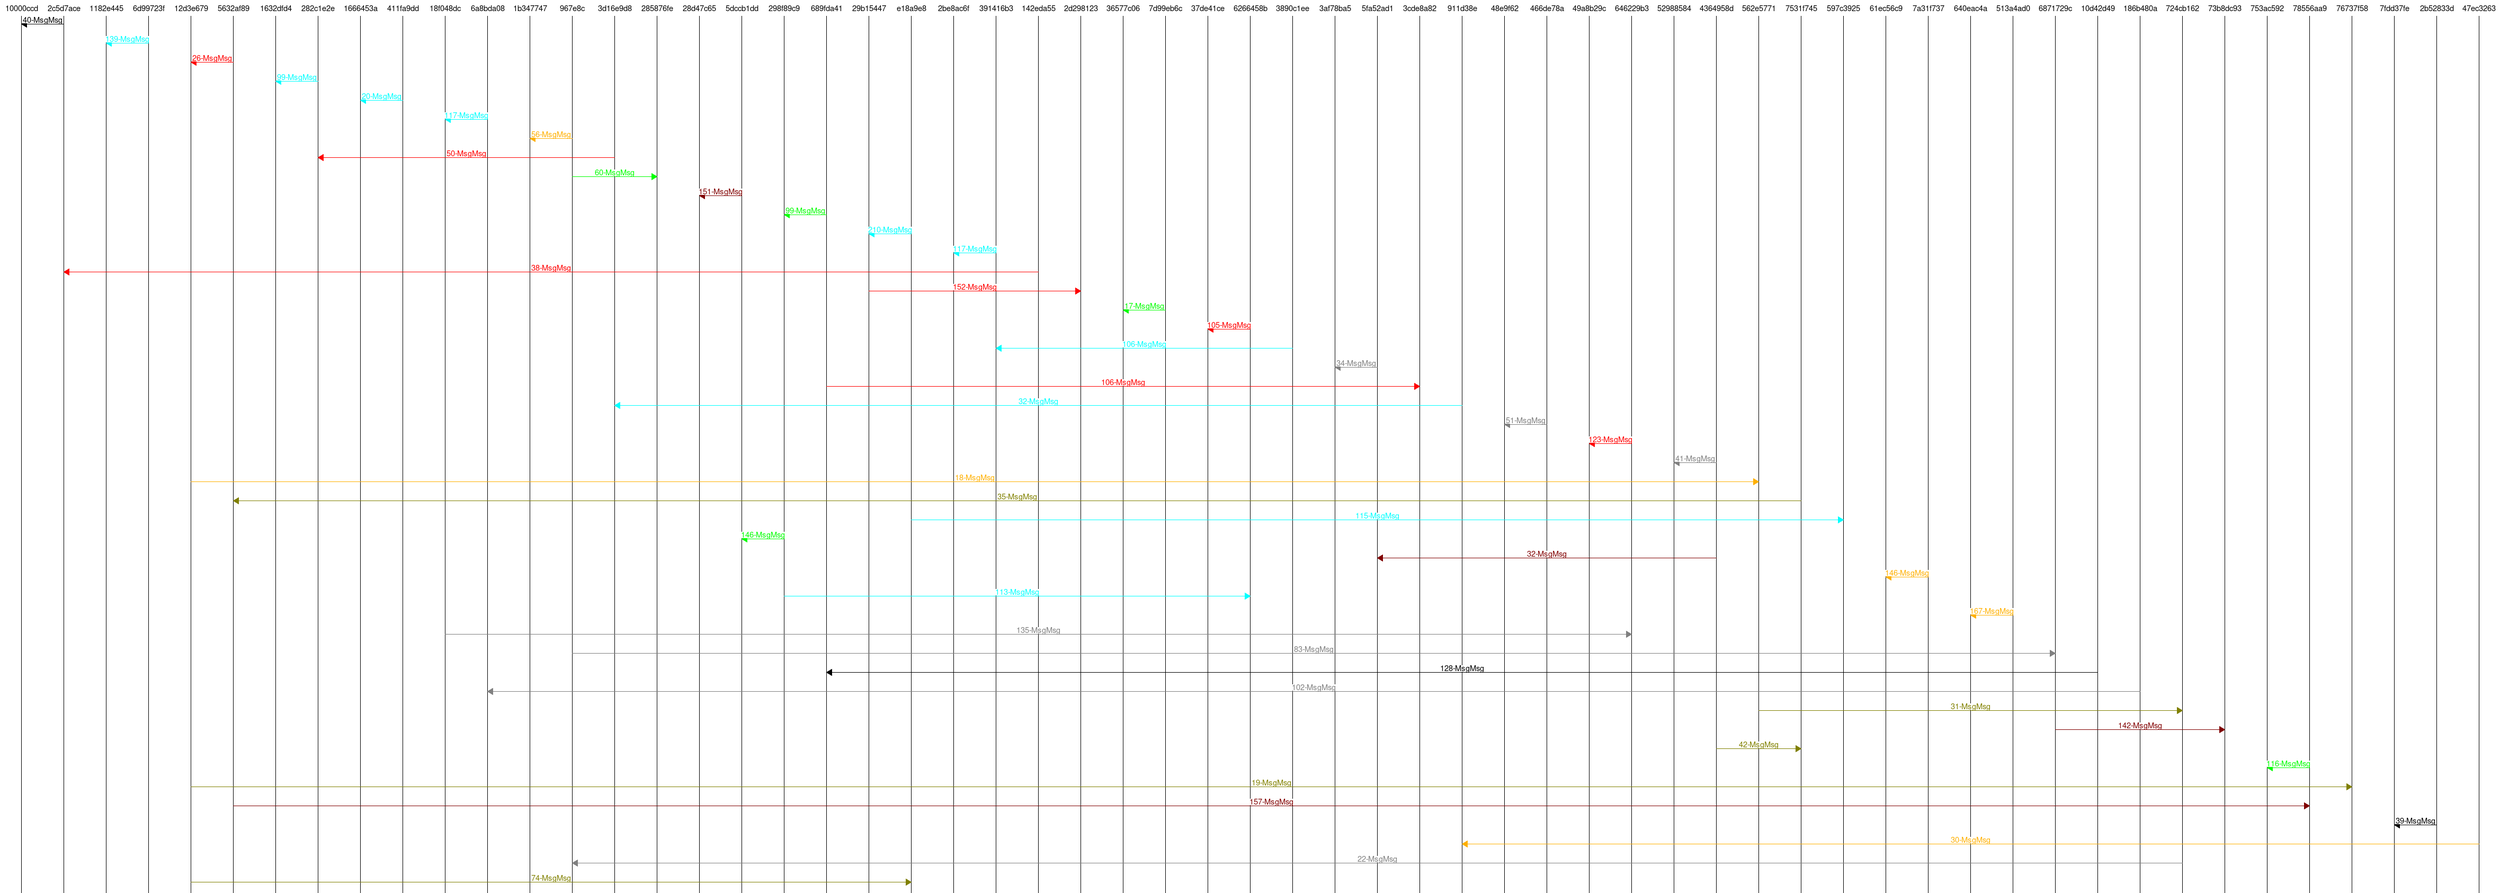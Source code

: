 msc { 
10000ccd,2c5d7ace,1182e445,6d99723f,12d3e679,5632af89,1632dfd4,282c1e2e,1666453a,411fa9dd,18f048dc,6a8bda08,1b347747,967e8c,3d16e9d8,285876fe,28d47c65,5dccb1dd,298f89c9,689fda41,29b15447,e18a9e8,2be8ac6f,391416b3,142eda55,2d298123,36577c06,7d99eb6c,37de41ce,6266458b,3890c1ee,3af78ba5,5fa52ad1,3cde8a82,911d38e,48e9f62,466de78a,49a8b29c,646229b3,52988584,4364958d,562e5771,7531f745,597c3925,61ec56c9,7a31f737,640eac4a,513a4ad0,6871729c,10d42d49,186b480a,724cb162,73b8dc93,753ac592,78556aa9,76737f58,7fdd37fe,2b52833d,47ec3263;

2c5d7ace=>10000ccd [label="40-MsgMsg", textcolor="black", linecolor="black"];
6d99723f=>1182e445 [label="139-MsgMsg", textcolor="aqua", linecolor="aqua"];
5632af89=>12d3e679 [label="26-MsgMsg", textcolor="red", linecolor="red"];
282c1e2e=>1632dfd4 [label="99-MsgMsg", textcolor="aqua", linecolor="aqua"];
411fa9dd=>1666453a [label="20-MsgMsg", textcolor="aqua", linecolor="aqua"];
6a8bda08=>18f048dc [label="117-MsgMsg", textcolor="aqua", linecolor="aqua"];
967e8c=>1b347747 [label="56-MsgMsg", textcolor="orange", linecolor="orange"];
3d16e9d8=>282c1e2e [label="50-MsgMsg", textcolor="red", linecolor="red"];
967e8c=>285876fe [label="60-MsgMsg", textcolor="green", linecolor="green"];
5dccb1dd=>28d47c65 [label="151-MsgMsg", textcolor="maroon", linecolor="maroon"];
689fda41=>298f89c9 [label="99-MsgMsg", textcolor="green", linecolor="green"];
e18a9e8=>29b15447 [label="210-MsgMsg", textcolor="aqua", linecolor="aqua"];
391416b3=>2be8ac6f [label="117-MsgMsg", textcolor="aqua", linecolor="aqua"];
142eda55=>2c5d7ace [label="38-MsgMsg", textcolor="red", linecolor="red"];
29b15447=>2d298123 [label="152-MsgMsg", textcolor="red", linecolor="red"];
7d99eb6c=>36577c06 [label="17-MsgMsg", textcolor="green", linecolor="green"];
6266458b=>37de41ce [label="105-MsgMsg", textcolor="red", linecolor="red"];
3890c1ee=>391416b3 [label="106-MsgMsg", textcolor="aqua", linecolor="aqua"];
5fa52ad1=>3af78ba5 [label="34-MsgMsg", textcolor="gray", linecolor="gray"];
689fda41=>3cde8a82 [label="106-MsgMsg", textcolor="red", linecolor="red"];
911d38e=>3d16e9d8 [label="32-MsgMsg", textcolor="aqua", linecolor="aqua"];
466de78a=>48e9f62 [label="51-MsgMsg", textcolor="gray", linecolor="gray"];
646229b3=>49a8b29c [label="123-MsgMsg", textcolor="red", linecolor="red"];
4364958d=>52988584 [label="41-MsgMsg", textcolor="gray", linecolor="gray"];
12d3e679=>562e5771 [label="18-MsgMsg", textcolor="orange", linecolor="orange"];
7531f745=>5632af89 [label="35-MsgMsg", textcolor="olive", linecolor="olive"];
e18a9e8=>597c3925 [label="115-MsgMsg", textcolor="aqua", linecolor="aqua"];
298f89c9=>5dccb1dd [label="146-MsgMsg", textcolor="green", linecolor="green"];
4364958d=>5fa52ad1 [label="32-MsgMsg", textcolor="maroon", linecolor="maroon"];
7a31f737=>61ec56c9 [label="146-MsgMsg", textcolor="orange", linecolor="orange"];
298f89c9=>6266458b [label="113-MsgMsg", textcolor="aqua", linecolor="aqua"];
513a4ad0=>640eac4a [label="167-MsgMsg", textcolor="orange", linecolor="orange"];
18f048dc=>646229b3 [label="135-MsgMsg", textcolor="gray", linecolor="gray"];
967e8c=>6871729c [label="83-MsgMsg", textcolor="gray", linecolor="gray"];
10d42d49=>689fda41 [label="128-MsgMsg", textcolor="black", linecolor="black"];
186b480a=>6a8bda08 [label="102-MsgMsg", textcolor="gray", linecolor="gray"];
562e5771=>724cb162 [label="31-MsgMsg", textcolor="olive", linecolor="olive"];
6871729c=>73b8dc93 [label="142-MsgMsg", textcolor="maroon", linecolor="maroon"];
4364958d=>7531f745 [label="42-MsgMsg", textcolor="olive", linecolor="olive"];
78556aa9=>753ac592 [label="116-MsgMsg", textcolor="green", linecolor="green"];
12d3e679=>76737f58 [label="19-MsgMsg", textcolor="olive", linecolor="olive"];
5632af89=>78556aa9 [label="157-MsgMsg", textcolor="maroon", linecolor="maroon"];
2b52833d=>7fdd37fe [label="39-MsgMsg", textcolor="black", linecolor="black"];
47ec3263=>911d38e [label="30-MsgMsg", textcolor="orange", linecolor="orange"];
724cb162=>967e8c [label="22-MsgMsg", textcolor="gray", linecolor="gray"];
12d3e679=>e18a9e8 [label="74-MsgMsg", textcolor="olive", linecolor="olive"];
}
